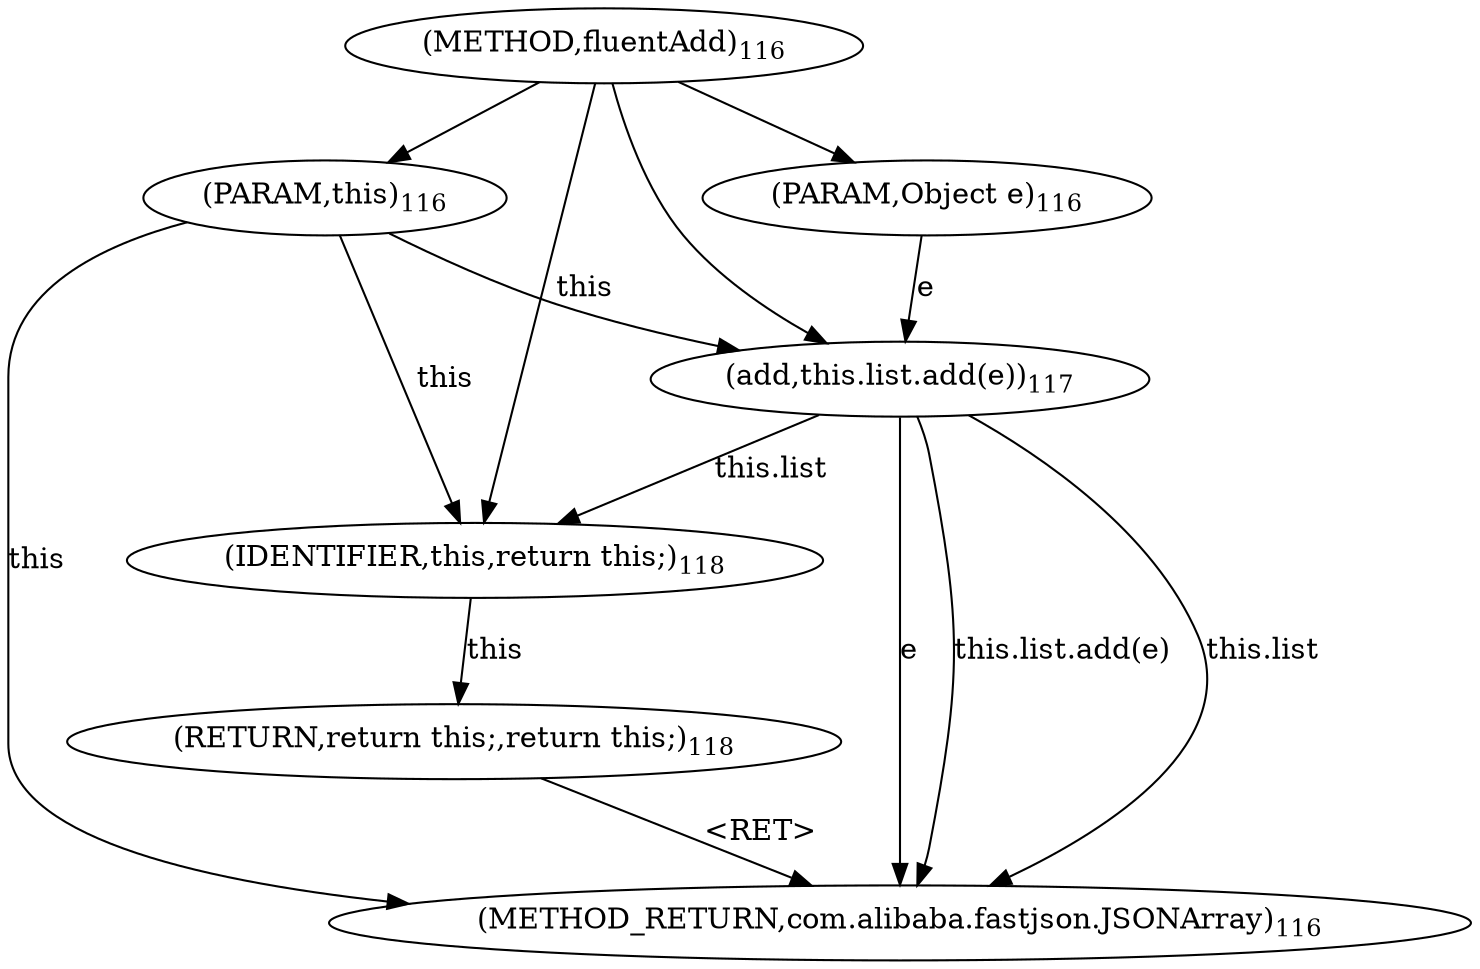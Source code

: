 digraph "fluentAdd" {  
"378" [label = <(METHOD,fluentAdd)<SUB>116</SUB>> ]
"389" [label = <(METHOD_RETURN,com.alibaba.fastjson.JSONArray)<SUB>116</SUB>> ]
"8" [label = <(PARAM,this)<SUB>116</SUB>> ]
"379" [label = <(PARAM,Object e)<SUB>116</SUB>> ]
"381" [label = <(add,this.list.add(e))<SUB>117</SUB>> ]
"386" [label = <(RETURN,return this;,return this;)<SUB>118</SUB>> ]
"381" [label = <(add,this.list.add(e))<SUB>117</SUB>> ]
"381" [label = <(add,this.list.add(e))<SUB>117</SUB>> ]
"7" [label = <(IDENTIFIER,this,return this;)<SUB>118</SUB>> ]
  "386" -> "389"  [ label = "&lt;RET&gt;"] 
  "8" -> "389"  [ label = "this"] 
  "381" -> "389"  [ label = "this.list"] 
  "381" -> "389"  [ label = "e"] 
  "381" -> "389"  [ label = "this.list.add(e)"] 
  "378" -> "8" 
  "378" -> "379" 
  "7" -> "386"  [ label = "this"] 
  "8" -> "381"  [ label = "this"] 
  "379" -> "381"  [ label = "e"] 
  "378" -> "381" 
  "8" -> "7"  [ label = "this"] 
  "381" -> "7"  [ label = "this.list"] 
  "378" -> "7" 
}

